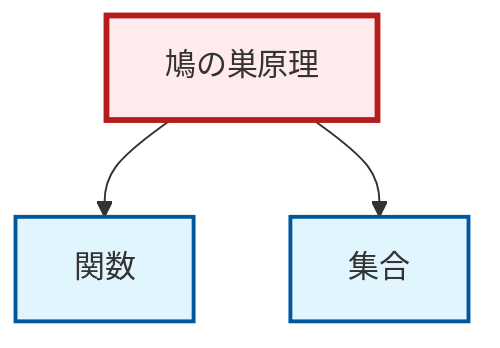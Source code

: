 graph TD
    classDef definition fill:#e1f5fe,stroke:#01579b,stroke-width:2px
    classDef theorem fill:#f3e5f5,stroke:#4a148c,stroke-width:2px
    classDef axiom fill:#fff3e0,stroke:#e65100,stroke-width:2px
    classDef example fill:#e8f5e9,stroke:#1b5e20,stroke-width:2px
    classDef current fill:#ffebee,stroke:#b71c1c,stroke-width:3px
    def-set["集合"]:::definition
    thm-pigeonhole-principle["鳩の巣原理"]:::theorem
    def-function["関数"]:::definition
    thm-pigeonhole-principle --> def-function
    thm-pigeonhole-principle --> def-set
    class thm-pigeonhole-principle current